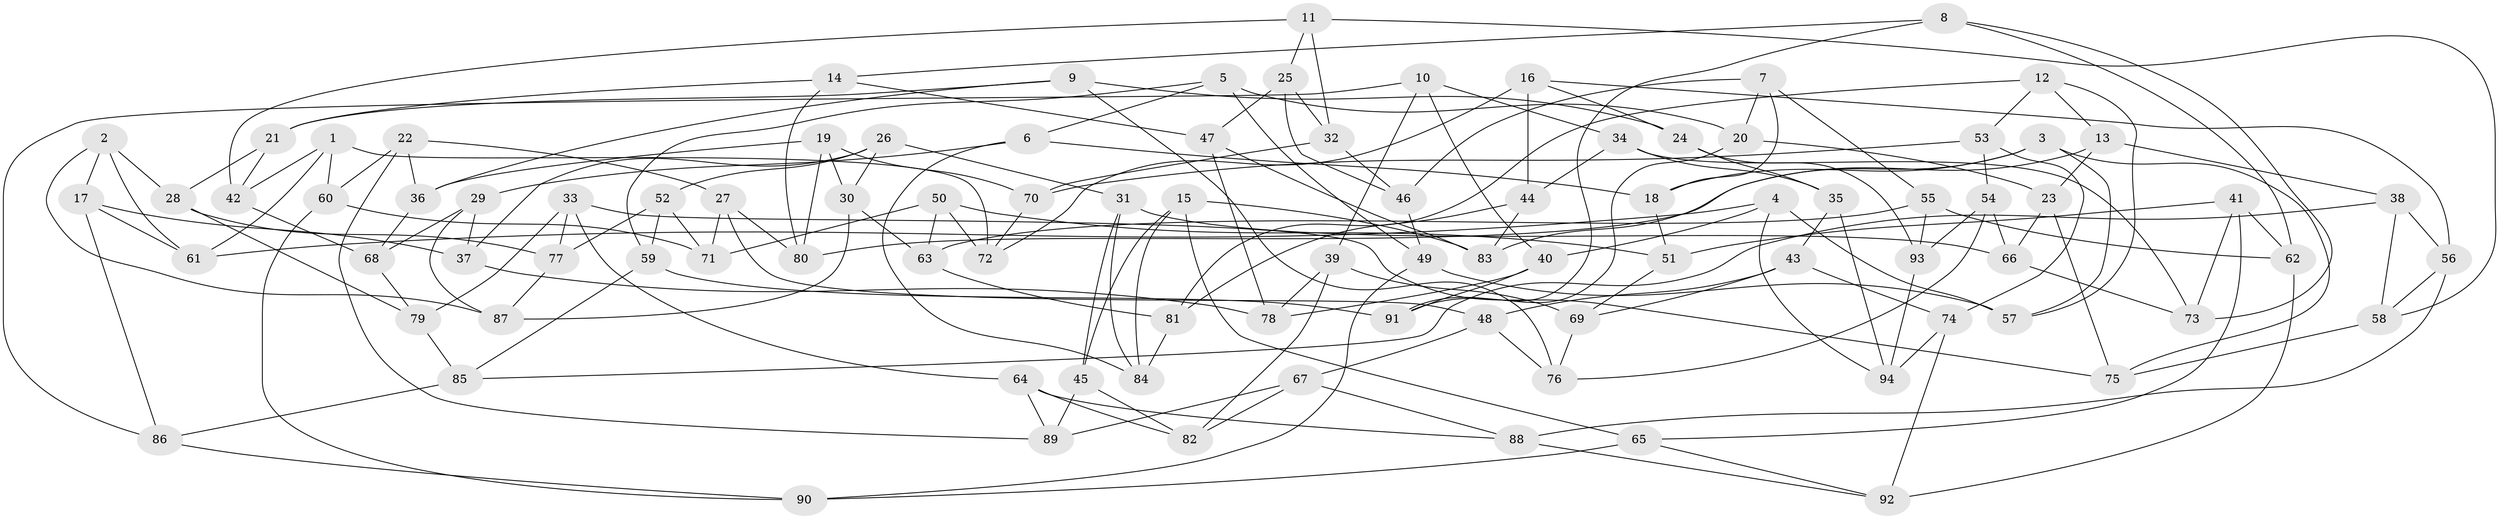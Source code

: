 // coarse degree distribution, {6: 0.5, 3: 0.034482758620689655, 4: 0.3620689655172414, 5: 0.10344827586206896}
// Generated by graph-tools (version 1.1) at 2025/42/03/06/25 10:42:25]
// undirected, 94 vertices, 188 edges
graph export_dot {
graph [start="1"]
  node [color=gray90,style=filled];
  1;
  2;
  3;
  4;
  5;
  6;
  7;
  8;
  9;
  10;
  11;
  12;
  13;
  14;
  15;
  16;
  17;
  18;
  19;
  20;
  21;
  22;
  23;
  24;
  25;
  26;
  27;
  28;
  29;
  30;
  31;
  32;
  33;
  34;
  35;
  36;
  37;
  38;
  39;
  40;
  41;
  42;
  43;
  44;
  45;
  46;
  47;
  48;
  49;
  50;
  51;
  52;
  53;
  54;
  55;
  56;
  57;
  58;
  59;
  60;
  61;
  62;
  63;
  64;
  65;
  66;
  67;
  68;
  69;
  70;
  71;
  72;
  73;
  74;
  75;
  76;
  77;
  78;
  79;
  80;
  81;
  82;
  83;
  84;
  85;
  86;
  87;
  88;
  89;
  90;
  91;
  92;
  93;
  94;
  1 -- 42;
  1 -- 72;
  1 -- 61;
  1 -- 60;
  2 -- 17;
  2 -- 87;
  2 -- 28;
  2 -- 61;
  3 -- 18;
  3 -- 57;
  3 -- 75;
  3 -- 83;
  4 -- 94;
  4 -- 40;
  4 -- 61;
  4 -- 57;
  5 -- 59;
  5 -- 20;
  5 -- 6;
  5 -- 49;
  6 -- 84;
  6 -- 29;
  6 -- 18;
  7 -- 20;
  7 -- 18;
  7 -- 55;
  7 -- 46;
  8 -- 14;
  8 -- 62;
  8 -- 91;
  8 -- 73;
  9 -- 36;
  9 -- 76;
  9 -- 24;
  9 -- 21;
  10 -- 40;
  10 -- 39;
  10 -- 86;
  10 -- 34;
  11 -- 32;
  11 -- 25;
  11 -- 42;
  11 -- 58;
  12 -- 53;
  12 -- 57;
  12 -- 13;
  12 -- 81;
  13 -- 23;
  13 -- 80;
  13 -- 38;
  14 -- 80;
  14 -- 47;
  14 -- 21;
  15 -- 65;
  15 -- 83;
  15 -- 45;
  15 -- 84;
  16 -- 56;
  16 -- 44;
  16 -- 24;
  16 -- 72;
  17 -- 37;
  17 -- 86;
  17 -- 61;
  18 -- 51;
  19 -- 30;
  19 -- 36;
  19 -- 80;
  19 -- 70;
  20 -- 91;
  20 -- 23;
  21 -- 42;
  21 -- 28;
  22 -- 36;
  22 -- 27;
  22 -- 60;
  22 -- 89;
  23 -- 66;
  23 -- 75;
  24 -- 93;
  24 -- 35;
  25 -- 32;
  25 -- 47;
  25 -- 46;
  26 -- 30;
  26 -- 31;
  26 -- 37;
  26 -- 52;
  27 -- 48;
  27 -- 71;
  27 -- 80;
  28 -- 77;
  28 -- 79;
  29 -- 37;
  29 -- 68;
  29 -- 87;
  30 -- 63;
  30 -- 87;
  31 -- 66;
  31 -- 45;
  31 -- 84;
  32 -- 70;
  32 -- 46;
  33 -- 75;
  33 -- 77;
  33 -- 79;
  33 -- 64;
  34 -- 73;
  34 -- 35;
  34 -- 44;
  35 -- 94;
  35 -- 43;
  36 -- 68;
  37 -- 78;
  38 -- 56;
  38 -- 58;
  38 -- 85;
  39 -- 78;
  39 -- 69;
  39 -- 82;
  40 -- 78;
  40 -- 91;
  41 -- 62;
  41 -- 73;
  41 -- 65;
  41 -- 51;
  42 -- 68;
  43 -- 69;
  43 -- 74;
  43 -- 48;
  44 -- 83;
  44 -- 81;
  45 -- 89;
  45 -- 82;
  46 -- 49;
  47 -- 78;
  47 -- 83;
  48 -- 67;
  48 -- 76;
  49 -- 90;
  49 -- 57;
  50 -- 71;
  50 -- 72;
  50 -- 63;
  50 -- 51;
  51 -- 69;
  52 -- 59;
  52 -- 77;
  52 -- 71;
  53 -- 70;
  53 -- 74;
  53 -- 54;
  54 -- 66;
  54 -- 93;
  54 -- 76;
  55 -- 62;
  55 -- 93;
  55 -- 63;
  56 -- 88;
  56 -- 58;
  58 -- 75;
  59 -- 85;
  59 -- 91;
  60 -- 71;
  60 -- 90;
  62 -- 92;
  63 -- 81;
  64 -- 88;
  64 -- 89;
  64 -- 82;
  65 -- 90;
  65 -- 92;
  66 -- 73;
  67 -- 88;
  67 -- 82;
  67 -- 89;
  68 -- 79;
  69 -- 76;
  70 -- 72;
  74 -- 92;
  74 -- 94;
  77 -- 87;
  79 -- 85;
  81 -- 84;
  85 -- 86;
  86 -- 90;
  88 -- 92;
  93 -- 94;
}
